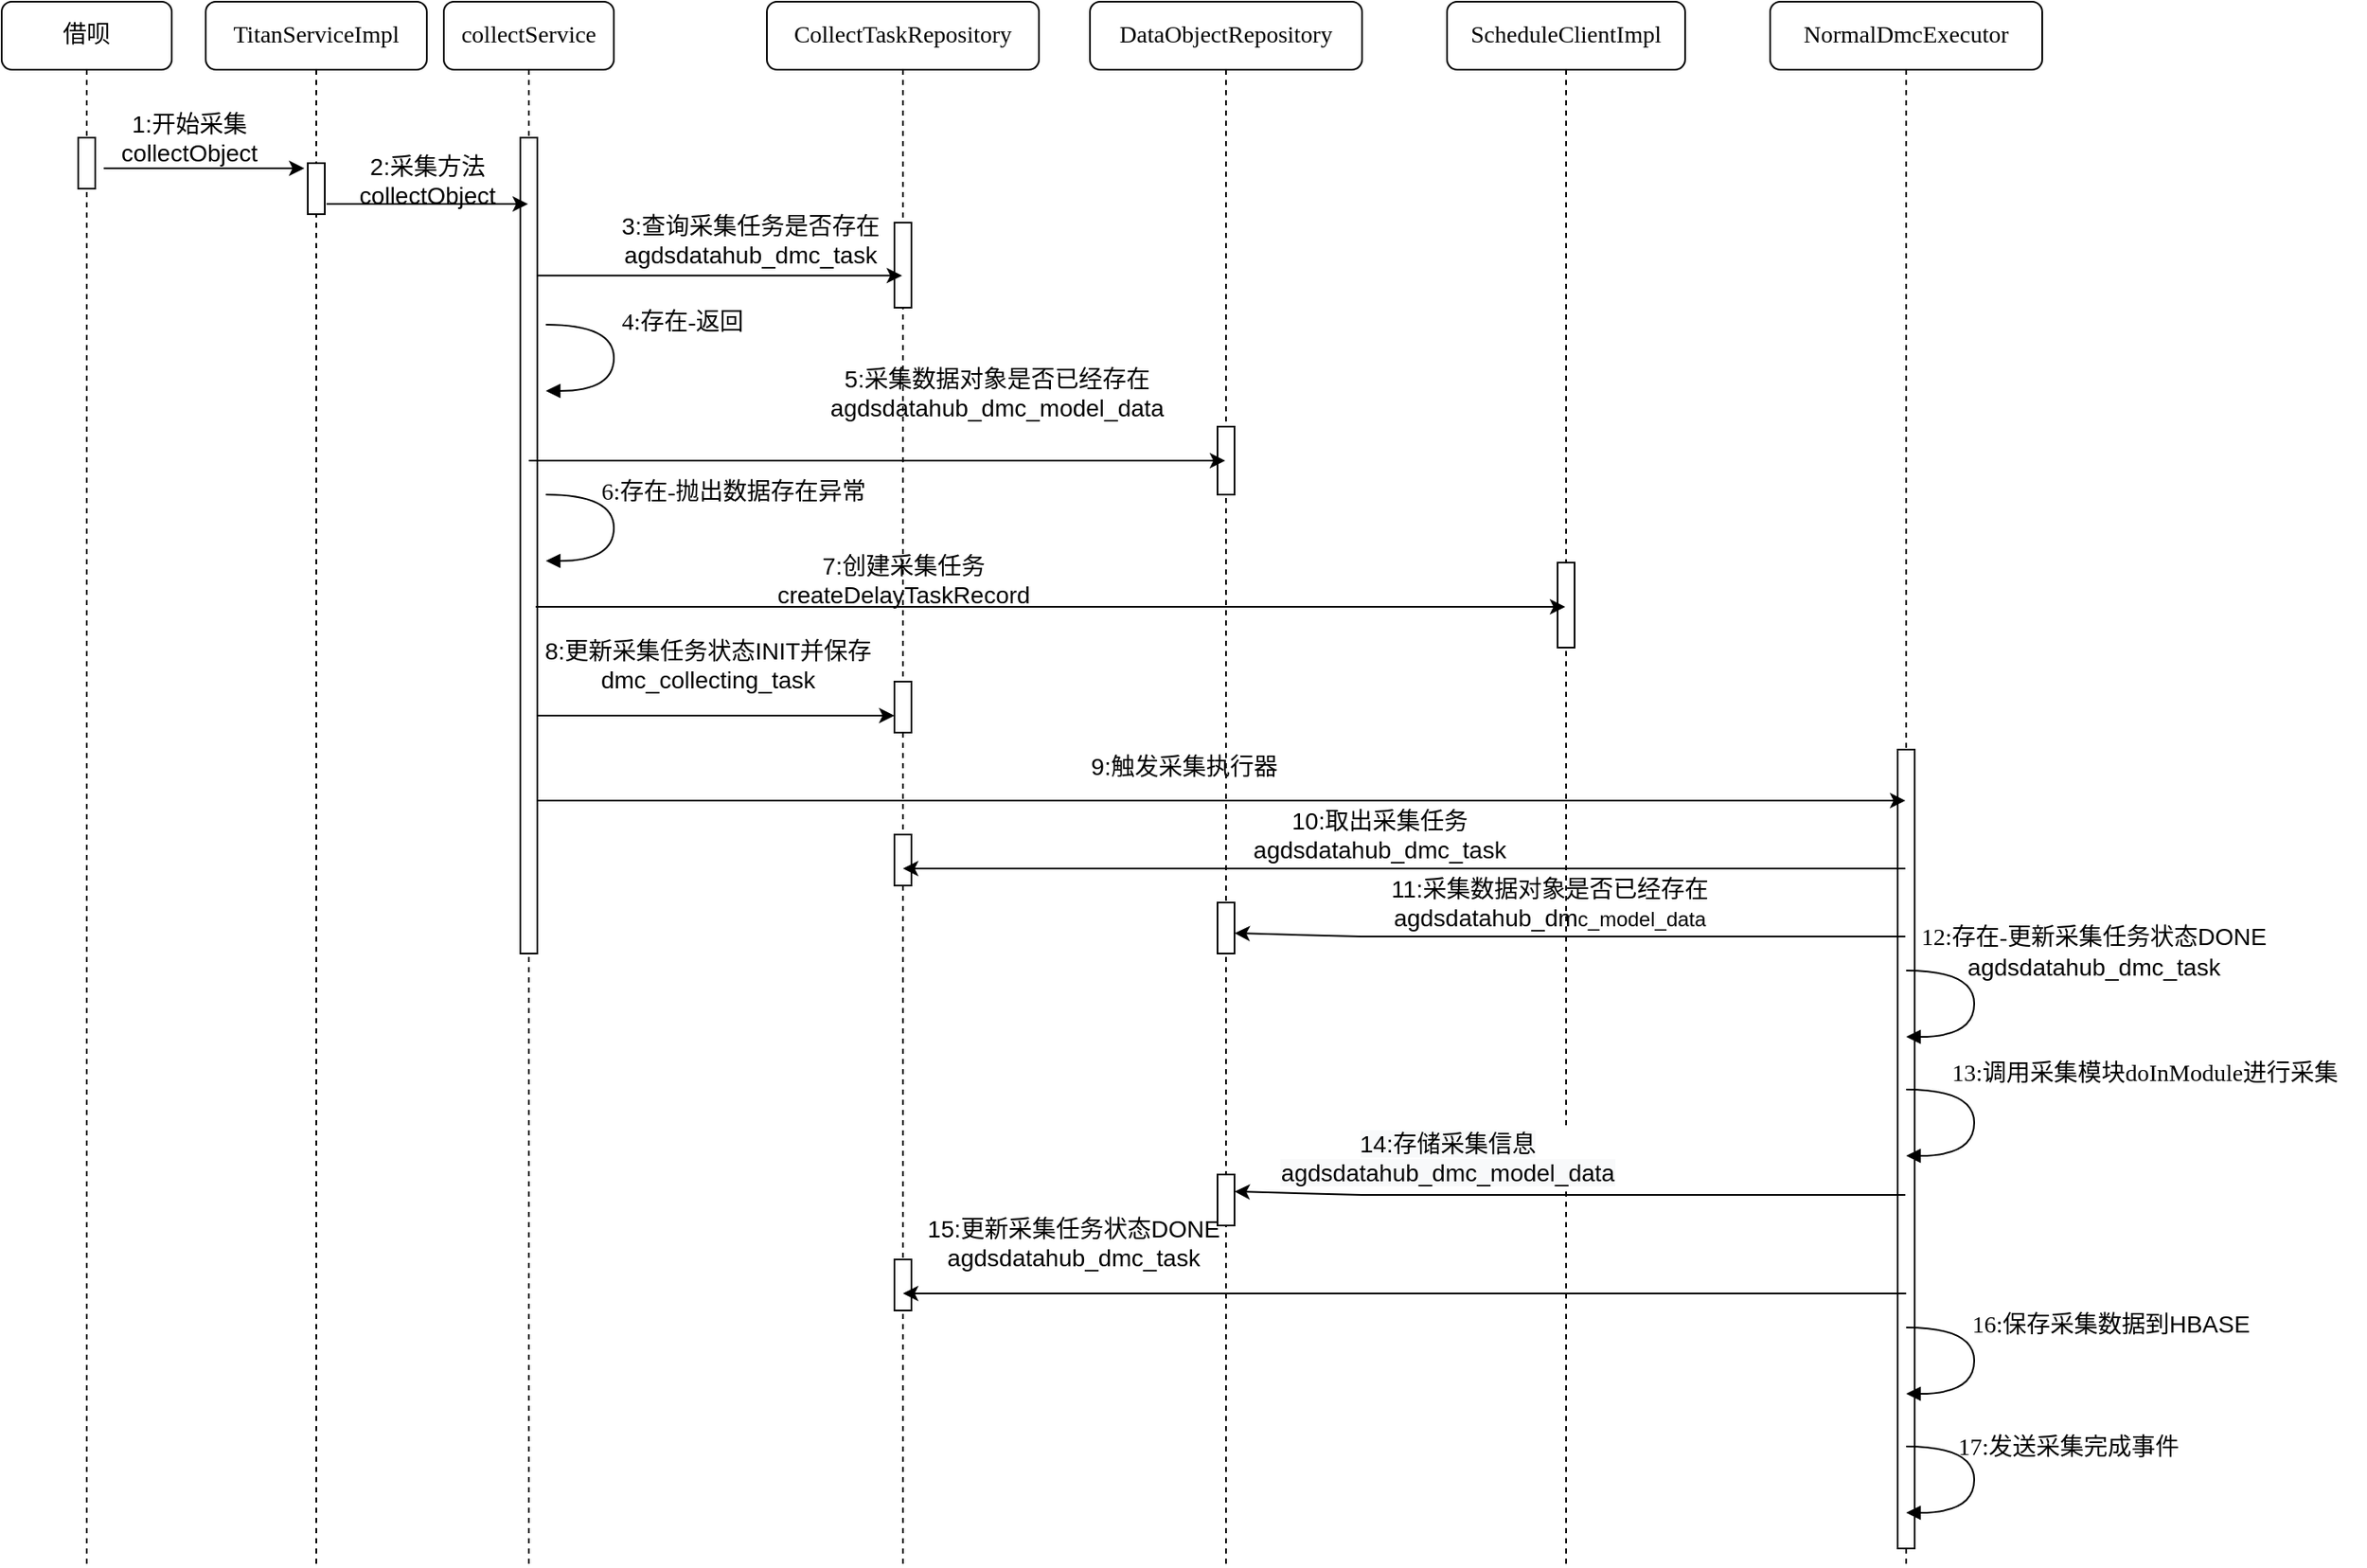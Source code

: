 <mxfile version="13.8.1" type="github">
  <diagram id="kgpKYQtTHZ0yAKxKKP6v" name="Page-1">
    <mxGraphModel dx="953" dy="681" grid="1" gridSize="10" guides="1" tooltips="1" connect="1" arrows="1" fold="1" page="1" pageScale="1" pageWidth="850" pageHeight="1100" math="0" shadow="0">
      <root>
        <mxCell id="0" />
        <mxCell id="1" parent="0" />
        <mxCell id="mJ4E80UMNXYQeGc1e3ib-2" value="TitanServiceImpl" style="shape=umlLifeline;perimeter=lifelinePerimeter;whiteSpace=wrap;html=1;container=1;collapsible=0;recursiveResize=0;outlineConnect=0;rounded=1;shadow=0;comic=0;labelBackgroundColor=none;strokeWidth=1;fontFamily=Verdana;fontSize=14;align=center;" vertex="1" parent="1">
          <mxGeometry x="240" y="230" width="130" height="920" as="geometry" />
        </mxCell>
        <mxCell id="mJ4E80UMNXYQeGc1e3ib-3" value="" style="html=1;points=[];perimeter=orthogonalPerimeter;rounded=0;shadow=0;comic=0;labelBackgroundColor=none;strokeWidth=1;fontFamily=Verdana;fontSize=12;align=center;" vertex="1" parent="mJ4E80UMNXYQeGc1e3ib-2">
          <mxGeometry x="60" y="95" width="10" height="30" as="geometry" />
        </mxCell>
        <mxCell id="mJ4E80UMNXYQeGc1e3ib-4" value="collectService" style="shape=umlLifeline;perimeter=lifelinePerimeter;whiteSpace=wrap;html=1;container=1;collapsible=0;recursiveResize=0;outlineConnect=0;rounded=1;shadow=0;comic=0;labelBackgroundColor=none;strokeWidth=1;fontFamily=Verdana;fontSize=14;align=center;" vertex="1" parent="1">
          <mxGeometry x="380" y="230" width="100" height="920" as="geometry" />
        </mxCell>
        <mxCell id="mJ4E80UMNXYQeGc1e3ib-5" value="" style="html=1;points=[];perimeter=orthogonalPerimeter;rounded=0;shadow=0;comic=0;labelBackgroundColor=none;strokeWidth=1;fontFamily=Verdana;fontSize=12;align=center;" vertex="1" parent="mJ4E80UMNXYQeGc1e3ib-4">
          <mxGeometry x="45" y="80" width="10" height="480" as="geometry" />
        </mxCell>
        <mxCell id="mJ4E80UMNXYQeGc1e3ib-6" value="CollectTaskRepository" style="shape=umlLifeline;perimeter=lifelinePerimeter;whiteSpace=wrap;html=1;container=1;collapsible=0;recursiveResize=0;outlineConnect=0;rounded=1;shadow=0;comic=0;labelBackgroundColor=none;strokeWidth=1;fontFamily=Verdana;fontSize=14;align=center;" vertex="1" parent="1">
          <mxGeometry x="570" y="230" width="160" height="920" as="geometry" />
        </mxCell>
        <mxCell id="mJ4E80UMNXYQeGc1e3ib-7" value="" style="html=1;points=[];perimeter=orthogonalPerimeter;rounded=0;shadow=0;comic=0;labelBackgroundColor=none;strokeWidth=1;fontFamily=Verdana;fontSize=12;align=center;" vertex="1" parent="mJ4E80UMNXYQeGc1e3ib-6">
          <mxGeometry x="75" y="130" width="10" height="50" as="geometry" />
        </mxCell>
        <mxCell id="mJ4E80UMNXYQeGc1e3ib-8" value="" style="html=1;points=[];perimeter=orthogonalPerimeter;rounded=0;shadow=0;comic=0;labelBackgroundColor=none;strokeWidth=1;fontFamily=Verdana;fontSize=12;align=center;" vertex="1" parent="mJ4E80UMNXYQeGc1e3ib-6">
          <mxGeometry x="75" y="400" width="10" height="30" as="geometry" />
        </mxCell>
        <mxCell id="mJ4E80UMNXYQeGc1e3ib-9" value="3:&lt;span style=&quot;font-size: 14px;&quot;&gt;查询采集任务是否存在&lt;/span&gt;&lt;br style=&quot;font-size: 14px;&quot;&gt;&lt;span style=&quot;font-size: 14px;&quot;&gt;agdsdatahub_dmc_task&lt;/span&gt;" style="text;html=1;align=center;verticalAlign=middle;resizable=0;points=[];autosize=1;fontSize=14;" vertex="1" parent="mJ4E80UMNXYQeGc1e3ib-6">
          <mxGeometry x="-95" y="120" width="170" height="40" as="geometry" />
        </mxCell>
        <mxCell id="mJ4E80UMNXYQeGc1e3ib-10" value="" style="html=1;points=[];perimeter=orthogonalPerimeter;rounded=0;shadow=0;comic=0;labelBackgroundColor=none;strokeWidth=1;fontFamily=Verdana;fontSize=12;align=center;" vertex="1" parent="mJ4E80UMNXYQeGc1e3ib-6">
          <mxGeometry x="75" y="490" width="10" height="30" as="geometry" />
        </mxCell>
        <mxCell id="mJ4E80UMNXYQeGc1e3ib-11" value="" style="html=1;points=[];perimeter=orthogonalPerimeter;rounded=0;shadow=0;comic=0;labelBackgroundColor=none;strokeWidth=1;fontFamily=Verdana;fontSize=12;align=center;" vertex="1" parent="mJ4E80UMNXYQeGc1e3ib-6">
          <mxGeometry x="75" y="740" width="10" height="30" as="geometry" />
        </mxCell>
        <mxCell id="mJ4E80UMNXYQeGc1e3ib-12" value="借呗" style="shape=umlLifeline;perimeter=lifelinePerimeter;whiteSpace=wrap;html=1;container=1;collapsible=0;recursiveResize=0;outlineConnect=0;rounded=1;shadow=0;comic=0;labelBackgroundColor=none;strokeWidth=1;fontFamily=Verdana;fontSize=14;align=center;" vertex="1" parent="1">
          <mxGeometry x="120" y="230" width="100" height="920" as="geometry" />
        </mxCell>
        <mxCell id="mJ4E80UMNXYQeGc1e3ib-13" value="" style="html=1;points=[];perimeter=orthogonalPerimeter;rounded=0;shadow=0;comic=0;labelBackgroundColor=none;strokeWidth=1;fontFamily=Verdana;fontSize=12;align=center;" vertex="1" parent="mJ4E80UMNXYQeGc1e3ib-12">
          <mxGeometry x="45" y="80" width="10" height="30" as="geometry" />
        </mxCell>
        <mxCell id="mJ4E80UMNXYQeGc1e3ib-14" value="4:存在-返回" style="html=1;verticalAlign=bottom;endArrow=block;labelBackgroundColor=none;fontFamily=Verdana;fontSize=14;elbow=vertical;edgeStyle=orthogonalEdgeStyle;curved=1;" edge="1" parent="1">
          <mxGeometry x="-0.328" y="-41" relative="1" as="geometry">
            <mxPoint x="440" y="420" as="sourcePoint" />
            <mxPoint x="440" y="459" as="targetPoint" />
            <Array as="points">
              <mxPoint x="480" y="420.1" />
              <mxPoint x="480" y="459.1" />
            </Array>
            <mxPoint x="81" y="10" as="offset" />
          </mxGeometry>
        </mxCell>
        <mxCell id="mJ4E80UMNXYQeGc1e3ib-15" value="2:采集方法&lt;br style=&quot;font-size: 14px&quot;&gt;collectObject" style="text;html=1;align=center;verticalAlign=middle;resizable=0;points=[];autosize=1;fontSize=14;" vertex="1" parent="1">
          <mxGeometry x="320" y="315" width="100" height="40" as="geometry" />
        </mxCell>
        <mxCell id="mJ4E80UMNXYQeGc1e3ib-16" value="" style="endArrow=classic;html=1;exitX=1;exitY=0.169;exitDx=0;exitDy=0;exitPerimeter=0;" edge="1" parent="1" source="mJ4E80UMNXYQeGc1e3ib-5" target="mJ4E80UMNXYQeGc1e3ib-6">
          <mxGeometry width="50" height="50" relative="1" as="geometry">
            <mxPoint x="610" y="490" as="sourcePoint" />
            <mxPoint x="660" y="440" as="targetPoint" />
          </mxGeometry>
        </mxCell>
        <mxCell id="mJ4E80UMNXYQeGc1e3ib-17" value="" style="endArrow=classic;html=1;entryX=-0.2;entryY=0.1;entryDx=0;entryDy=0;entryPerimeter=0;" edge="1" parent="1" target="mJ4E80UMNXYQeGc1e3ib-3">
          <mxGeometry width="50" height="50" relative="1" as="geometry">
            <mxPoint x="180" y="328" as="sourcePoint" />
            <mxPoint x="660" y="430" as="targetPoint" />
            <Array as="points">
              <mxPoint x="290" y="328" />
            </Array>
          </mxGeometry>
        </mxCell>
        <mxCell id="mJ4E80UMNXYQeGc1e3ib-18" value="1:开始采集&lt;br style=&quot;font-size: 14px;&quot;&gt;collectObject" style="text;html=1;align=center;verticalAlign=middle;resizable=0;points=[];autosize=1;fontSize=14;" vertex="1" parent="1">
          <mxGeometry x="180" y="290" width="100" height="40" as="geometry" />
        </mxCell>
        <mxCell id="mJ4E80UMNXYQeGc1e3ib-19" value="" style="endArrow=classic;html=1;exitX=1.1;exitY=0.8;exitDx=0;exitDy=0;exitPerimeter=0;" edge="1" parent="1" source="mJ4E80UMNXYQeGc1e3ib-3" target="mJ4E80UMNXYQeGc1e3ib-4">
          <mxGeometry width="50" height="50" relative="1" as="geometry">
            <mxPoint x="610" y="470" as="sourcePoint" />
            <mxPoint x="660" y="420" as="targetPoint" />
          </mxGeometry>
        </mxCell>
        <mxCell id="mJ4E80UMNXYQeGc1e3ib-20" value="DataObjectRepository" style="shape=umlLifeline;perimeter=lifelinePerimeter;whiteSpace=wrap;html=1;container=1;collapsible=0;recursiveResize=0;outlineConnect=0;rounded=1;shadow=0;comic=0;labelBackgroundColor=none;strokeWidth=1;fontFamily=Verdana;fontSize=14;align=center;" vertex="1" parent="1">
          <mxGeometry x="760" y="230" width="160" height="920" as="geometry" />
        </mxCell>
        <mxCell id="mJ4E80UMNXYQeGc1e3ib-21" value="" style="html=1;points=[];perimeter=orthogonalPerimeter;rounded=0;shadow=0;comic=0;labelBackgroundColor=none;strokeWidth=1;fontFamily=Verdana;fontSize=12;align=center;" vertex="1" parent="mJ4E80UMNXYQeGc1e3ib-20">
          <mxGeometry x="75" y="250" width="10" height="40" as="geometry" />
        </mxCell>
        <mxCell id="mJ4E80UMNXYQeGc1e3ib-22" value="" style="endArrow=classic;html=1;" edge="1" parent="1" source="mJ4E80UMNXYQeGc1e3ib-4" target="mJ4E80UMNXYQeGc1e3ib-20">
          <mxGeometry width="50" height="50" relative="1" as="geometry">
            <mxPoint x="610" y="470" as="sourcePoint" />
            <mxPoint x="660" y="420" as="targetPoint" />
            <Array as="points">
              <mxPoint x="570" y="500" />
            </Array>
          </mxGeometry>
        </mxCell>
        <mxCell id="mJ4E80UMNXYQeGc1e3ib-23" value="&lt;font style=&quot;font-size: 14px&quot;&gt;&lt;span&gt;5:采集数据对象是否已经存在&lt;/span&gt;&lt;br&gt;&lt;span&gt;agdsdatahub_dmc_model_data&lt;/span&gt;&lt;/font&gt;" style="text;html=1;align=center;verticalAlign=middle;resizable=0;points=[];autosize=1;" vertex="1" parent="1">
          <mxGeometry x="600" y="440" width="210" height="40" as="geometry" />
        </mxCell>
        <mxCell id="mJ4E80UMNXYQeGc1e3ib-24" value="6:存在-抛出数据存在异常" style="html=1;verticalAlign=bottom;endArrow=block;labelBackgroundColor=none;fontFamily=Verdana;fontSize=14;elbow=vertical;edgeStyle=orthogonalEdgeStyle;curved=1;" edge="1" parent="1">
          <mxGeometry x="-0.328" y="-71" relative="1" as="geometry">
            <mxPoint x="440" y="520" as="sourcePoint" />
            <mxPoint x="440" y="559" as="targetPoint" />
            <Array as="points">
              <mxPoint x="480" y="520.1" />
              <mxPoint x="480" y="559.1" />
            </Array>
            <mxPoint x="141" y="10" as="offset" />
          </mxGeometry>
        </mxCell>
        <mxCell id="mJ4E80UMNXYQeGc1e3ib-25" value="ScheduleClientImpl" style="shape=umlLifeline;perimeter=lifelinePerimeter;whiteSpace=wrap;html=1;container=1;collapsible=0;recursiveResize=0;outlineConnect=0;rounded=1;shadow=0;comic=0;labelBackgroundColor=none;strokeWidth=1;fontFamily=Verdana;fontSize=14;align=center;" vertex="1" parent="1">
          <mxGeometry x="970" y="230" width="140" height="920" as="geometry" />
        </mxCell>
        <mxCell id="mJ4E80UMNXYQeGc1e3ib-26" value="" style="html=1;points=[];perimeter=orthogonalPerimeter;rounded=0;shadow=0;comic=0;labelBackgroundColor=none;strokeWidth=1;fontFamily=Verdana;fontSize=12;align=center;" vertex="1" parent="mJ4E80UMNXYQeGc1e3ib-25">
          <mxGeometry x="65" y="330" width="10" height="50" as="geometry" />
        </mxCell>
        <mxCell id="mJ4E80UMNXYQeGc1e3ib-27" value="" style="endArrow=classic;html=1;exitX=0.9;exitY=0.575;exitDx=0;exitDy=0;exitPerimeter=0;" edge="1" parent="1" source="mJ4E80UMNXYQeGc1e3ib-5" target="mJ4E80UMNXYQeGc1e3ib-25">
          <mxGeometry width="50" height="50" relative="1" as="geometry">
            <mxPoint x="610" y="570" as="sourcePoint" />
            <mxPoint x="660" y="520" as="targetPoint" />
          </mxGeometry>
        </mxCell>
        <mxCell id="mJ4E80UMNXYQeGc1e3ib-28" value="7:创建采集任务&lt;br style=&quot;font-size: 14px;&quot;&gt;createDelayTaskRecord" style="text;html=1;align=center;verticalAlign=middle;resizable=0;points=[];autosize=1;fontSize=14;" vertex="1" parent="1">
          <mxGeometry x="570" y="550" width="160" height="40" as="geometry" />
        </mxCell>
        <mxCell id="mJ4E80UMNXYQeGc1e3ib-29" value="" style="endArrow=classic;html=1;exitX=1;exitY=0.169;exitDx=0;exitDy=0;exitPerimeter=0;" edge="1" parent="1" target="mJ4E80UMNXYQeGc1e3ib-8">
          <mxGeometry width="50" height="50" relative="1" as="geometry">
            <mxPoint x="435" y="650.0" as="sourcePoint" />
            <mxPoint x="599.5" y="650.0" as="targetPoint" />
          </mxGeometry>
        </mxCell>
        <mxCell id="mJ4E80UMNXYQeGc1e3ib-30" value="&lt;font style=&quot;font-size: 14px&quot;&gt;8:更新采集任务状态INIT并保存&lt;br&gt;&lt;span&gt;dmc_collecting_task&lt;/span&gt;&lt;/font&gt;" style="text;html=1;align=center;verticalAlign=middle;resizable=0;points=[];autosize=1;fontSize=14;" vertex="1" parent="1">
          <mxGeometry x="430" y="600" width="210" height="40" as="geometry" />
        </mxCell>
        <mxCell id="mJ4E80UMNXYQeGc1e3ib-31" value="NormalDmcExecutor" style="shape=umlLifeline;perimeter=lifelinePerimeter;whiteSpace=wrap;html=1;container=1;collapsible=0;recursiveResize=0;outlineConnect=0;rounded=1;shadow=0;comic=0;labelBackgroundColor=none;strokeWidth=1;fontFamily=Verdana;fontSize=14;align=center;" vertex="1" parent="1">
          <mxGeometry x="1160" y="230" width="160" height="920" as="geometry" />
        </mxCell>
        <mxCell id="mJ4E80UMNXYQeGc1e3ib-32" value="" style="html=1;points=[];perimeter=orthogonalPerimeter;rounded=0;shadow=0;comic=0;labelBackgroundColor=none;strokeWidth=1;fontFamily=Verdana;fontSize=12;align=center;" vertex="1" parent="mJ4E80UMNXYQeGc1e3ib-31">
          <mxGeometry x="75" y="440" width="10" height="470" as="geometry" />
        </mxCell>
        <mxCell id="mJ4E80UMNXYQeGc1e3ib-33" value="" style="endArrow=classic;html=1;fontSize=14;" edge="1" parent="1" source="mJ4E80UMNXYQeGc1e3ib-5" target="mJ4E80UMNXYQeGc1e3ib-31">
          <mxGeometry width="50" height="50" relative="1" as="geometry">
            <mxPoint x="490" y="750" as="sourcePoint" />
            <mxPoint x="660" y="610" as="targetPoint" />
            <Array as="points">
              <mxPoint x="1060" y="700" />
            </Array>
          </mxGeometry>
        </mxCell>
        <mxCell id="mJ4E80UMNXYQeGc1e3ib-34" value="9:触发采集执行器" style="text;html=1;align=center;verticalAlign=middle;resizable=0;points=[];autosize=1;fontSize=14;" vertex="1" parent="1">
          <mxGeometry x="750" y="670" width="130" height="20" as="geometry" />
        </mxCell>
        <mxCell id="mJ4E80UMNXYQeGc1e3ib-35" value="" style="endArrow=classic;html=1;fontSize=14;" edge="1" parent="1" source="mJ4E80UMNXYQeGc1e3ib-31" target="mJ4E80UMNXYQeGc1e3ib-6">
          <mxGeometry width="50" height="50" relative="1" as="geometry">
            <mxPoint x="610" y="660" as="sourcePoint" />
            <mxPoint x="660" y="610" as="targetPoint" />
            <Array as="points">
              <mxPoint x="800" y="740" />
            </Array>
          </mxGeometry>
        </mxCell>
        <mxCell id="mJ4E80UMNXYQeGc1e3ib-36" value="&lt;font style=&quot;font-size: 14px&quot;&gt;10:取出采集任务&lt;br&gt;&lt;span style=&quot;text-align: left&quot;&gt;agdsdatahub_dmc_task&lt;/span&gt;&lt;/font&gt;" style="text;html=1;align=center;verticalAlign=middle;resizable=0;points=[];autosize=1;fontSize=14;" vertex="1" parent="1">
          <mxGeometry x="850" y="700" width="160" height="40" as="geometry" />
        </mxCell>
        <mxCell id="mJ4E80UMNXYQeGc1e3ib-37" value="" style="endArrow=classic;html=1;fontSize=14;entryX=1;entryY=0.6;entryDx=0;entryDy=0;entryPerimeter=0;" edge="1" parent="1" source="mJ4E80UMNXYQeGc1e3ib-31" target="mJ4E80UMNXYQeGc1e3ib-39">
          <mxGeometry width="50" height="50" relative="1" as="geometry">
            <mxPoint x="610" y="650" as="sourcePoint" />
            <mxPoint x="860" y="780" as="targetPoint" />
            <Array as="points">
              <mxPoint x="1010" y="780" />
              <mxPoint x="920" y="780" />
            </Array>
          </mxGeometry>
        </mxCell>
        <mxCell id="mJ4E80UMNXYQeGc1e3ib-38" value="&lt;font style=&quot;font-size: 14px&quot;&gt;11:采集数据对象是否已经存在&lt;br&gt;agdsdatahub_dm&lt;/font&gt;&lt;span style=&quot;font-size: 12px&quot;&gt;c_model_data&lt;/span&gt;" style="text;html=1;align=center;verticalAlign=middle;resizable=0;points=[];autosize=1;fontSize=14;" vertex="1" parent="1">
          <mxGeometry x="930" y="740" width="200" height="40" as="geometry" />
        </mxCell>
        <mxCell id="mJ4E80UMNXYQeGc1e3ib-39" value="" style="html=1;points=[];perimeter=orthogonalPerimeter;rounded=0;shadow=0;comic=0;labelBackgroundColor=none;strokeWidth=1;fontFamily=Verdana;fontSize=12;align=center;" vertex="1" parent="1">
          <mxGeometry x="835" y="760" width="10" height="30" as="geometry" />
        </mxCell>
        <mxCell id="mJ4E80UMNXYQeGc1e3ib-40" value="&lt;font style=&quot;font-size: 14px&quot;&gt;12:存在-&lt;span style=&quot;font-family: &amp;#34;helvetica&amp;#34;&quot;&gt;更新采集任务状态DONE&lt;/span&gt;&lt;br style=&quot;font-family: &amp;#34;helvetica&amp;#34;&quot;&gt;&lt;span style=&quot;font-family: &amp;#34;helvetica&amp;#34;&quot;&gt;agdsdatahub_dmc_task&lt;/span&gt;&lt;/font&gt;" style="html=1;verticalAlign=bottom;endArrow=block;labelBackgroundColor=none;fontFamily=Verdana;fontSize=14;elbow=vertical;edgeStyle=orthogonalEdgeStyle;curved=1;" edge="1" parent="1">
          <mxGeometry x="-0.328" y="-71" relative="1" as="geometry">
            <mxPoint x="1240" y="800" as="sourcePoint" />
            <mxPoint x="1240" y="839" as="targetPoint" />
            <Array as="points">
              <mxPoint x="1280" y="800.1" />
              <mxPoint x="1280" y="839.1" />
            </Array>
            <mxPoint x="141" y="10" as="offset" />
          </mxGeometry>
        </mxCell>
        <mxCell id="mJ4E80UMNXYQeGc1e3ib-41" value="&lt;font style=&quot;font-size: 14px&quot;&gt;&lt;br&gt;&lt;/font&gt;" style="html=1;verticalAlign=bottom;endArrow=block;labelBackgroundColor=none;fontFamily=Verdana;fontSize=14;elbow=vertical;edgeStyle=orthogonalEdgeStyle;curved=1;" edge="1" parent="1">
          <mxGeometry x="-0.328" y="80" relative="1" as="geometry">
            <mxPoint x="1240" y="870" as="sourcePoint" />
            <mxPoint x="1240" y="909" as="targetPoint" />
            <Array as="points">
              <mxPoint x="1280" y="870.1" />
              <mxPoint x="1280" y="909.1" />
            </Array>
            <mxPoint as="offset" />
          </mxGeometry>
        </mxCell>
        <mxCell id="mJ4E80UMNXYQeGc1e3ib-42" value="" style="endArrow=classic;html=1;fontSize=14;entryX=1;entryY=0.6;entryDx=0;entryDy=0;entryPerimeter=0;" edge="1" parent="1">
          <mxGeometry width="50" height="50" relative="1" as="geometry">
            <mxPoint x="1239.5" y="932" as="sourcePoint" />
            <mxPoint x="845" y="930" as="targetPoint" />
            <Array as="points">
              <mxPoint x="1010" y="932" />
              <mxPoint x="920" y="932" />
            </Array>
          </mxGeometry>
        </mxCell>
        <mxCell id="mJ4E80UMNXYQeGc1e3ib-43" value="&lt;font style=&quot;font-size: 14px&quot;&gt;&lt;span style=&quot;background-color: rgb(248 , 249 , 250)&quot;&gt;14:存储采集信息&lt;/span&gt;&lt;br style=&quot;background-color: rgb(248 , 249 , 250)&quot;&gt;&lt;span style=&quot;background-color: rgb(248 , 249 , 250)&quot;&gt;agdsdatahub_dmc_model_data&lt;/span&gt;&lt;/font&gt;" style="edgeLabel;html=1;align=center;verticalAlign=middle;resizable=0;points=[];fontSize=14;" vertex="1" connectable="0" parent="mJ4E80UMNXYQeGc1e3ib-42">
          <mxGeometry x="0.316" y="-4" relative="1" as="geometry">
            <mxPoint x="-10.5" y="-18" as="offset" />
          </mxGeometry>
        </mxCell>
        <mxCell id="mJ4E80UMNXYQeGc1e3ib-44" value="" style="endArrow=classic;html=1;fontSize=14;" edge="1" parent="1">
          <mxGeometry width="50" height="50" relative="1" as="geometry">
            <mxPoint x="1240" y="990" as="sourcePoint" />
            <mxPoint x="650" y="990" as="targetPoint" />
            <Array as="points">
              <mxPoint x="800.5" y="990" />
            </Array>
          </mxGeometry>
        </mxCell>
        <mxCell id="mJ4E80UMNXYQeGc1e3ib-45" value="&lt;font style=&quot;font-size: 14px&quot;&gt;15:更新采集任务状态DONE&lt;br&gt;agdsdatahub_dmc_task&lt;/font&gt;" style="text;html=1;align=center;verticalAlign=middle;resizable=0;points=[];autosize=1;fontSize=14;" vertex="1" parent="1">
          <mxGeometry x="655" y="940" width="190" height="40" as="geometry" />
        </mxCell>
        <mxCell id="mJ4E80UMNXYQeGc1e3ib-46" value="&lt;font style=&quot;font-size: 14px&quot;&gt;16:&lt;span style=&quot;font-family: &amp;#34;helvetica&amp;#34;&quot;&gt;保存采集数据到HBASE&lt;/span&gt;&lt;br&gt;&lt;/font&gt;" style="html=1;verticalAlign=bottom;endArrow=block;labelBackgroundColor=none;fontFamily=Verdana;fontSize=14;elbow=vertical;edgeStyle=orthogonalEdgeStyle;curved=1;" edge="1" parent="1">
          <mxGeometry x="-0.328" y="-81" relative="1" as="geometry">
            <mxPoint x="1240.0" y="1010" as="sourcePoint" />
            <mxPoint x="1240.0" y="1049" as="targetPoint" />
            <Array as="points">
              <mxPoint x="1280" y="1010" />
              <mxPoint x="1280" y="1049" />
            </Array>
            <mxPoint x="161" y="10" as="offset" />
          </mxGeometry>
        </mxCell>
        <mxCell id="mJ4E80UMNXYQeGc1e3ib-47" value="&lt;font style=&quot;font-size: 14px&quot;&gt;&lt;br&gt;&lt;/font&gt;" style="html=1;verticalAlign=bottom;endArrow=block;labelBackgroundColor=none;fontFamily=Verdana;fontSize=14;elbow=vertical;edgeStyle=orthogonalEdgeStyle;curved=1;" edge="1" parent="1">
          <mxGeometry x="-0.328" y="80" relative="1" as="geometry">
            <mxPoint x="1240.0" y="1080" as="sourcePoint" />
            <mxPoint x="1240.0" y="1119" as="targetPoint" />
            <Array as="points">
              <mxPoint x="1280" y="1080.1" />
              <mxPoint x="1280" y="1119.1" />
            </Array>
            <mxPoint as="offset" />
          </mxGeometry>
        </mxCell>
        <mxCell id="mJ4E80UMNXYQeGc1e3ib-48" value="&lt;span style=&quot;font-family: &amp;#34;verdana&amp;#34;&quot;&gt;17:&lt;/span&gt;&lt;span style=&quot;font-family: &amp;#34;helvetica&amp;#34;&quot;&gt;发送采集完成事件&lt;/span&gt;" style="text;html=1;align=center;verticalAlign=middle;resizable=0;points=[];autosize=1;fontSize=14;" vertex="1" parent="1">
          <mxGeometry x="1260" y="1070" width="150" height="20" as="geometry" />
        </mxCell>
        <mxCell id="mJ4E80UMNXYQeGc1e3ib-49" value="" style="html=1;points=[];perimeter=orthogonalPerimeter;rounded=0;shadow=0;comic=0;labelBackgroundColor=none;strokeWidth=1;fontFamily=Verdana;fontSize=12;align=center;" vertex="1" parent="1">
          <mxGeometry x="835" y="920" width="10" height="30" as="geometry" />
        </mxCell>
        <mxCell id="mJ4E80UMNXYQeGc1e3ib-50" value="&lt;span style=&quot;font-family: &amp;#34;verdana&amp;#34;&quot;&gt;13:调用采集模块doInModule进行采集&lt;/span&gt;" style="text;html=1;align=center;verticalAlign=middle;resizable=0;points=[];autosize=1;fontSize=14;" vertex="1" parent="1">
          <mxGeometry x="1250" y="850" width="260" height="20" as="geometry" />
        </mxCell>
      </root>
    </mxGraphModel>
  </diagram>
</mxfile>
